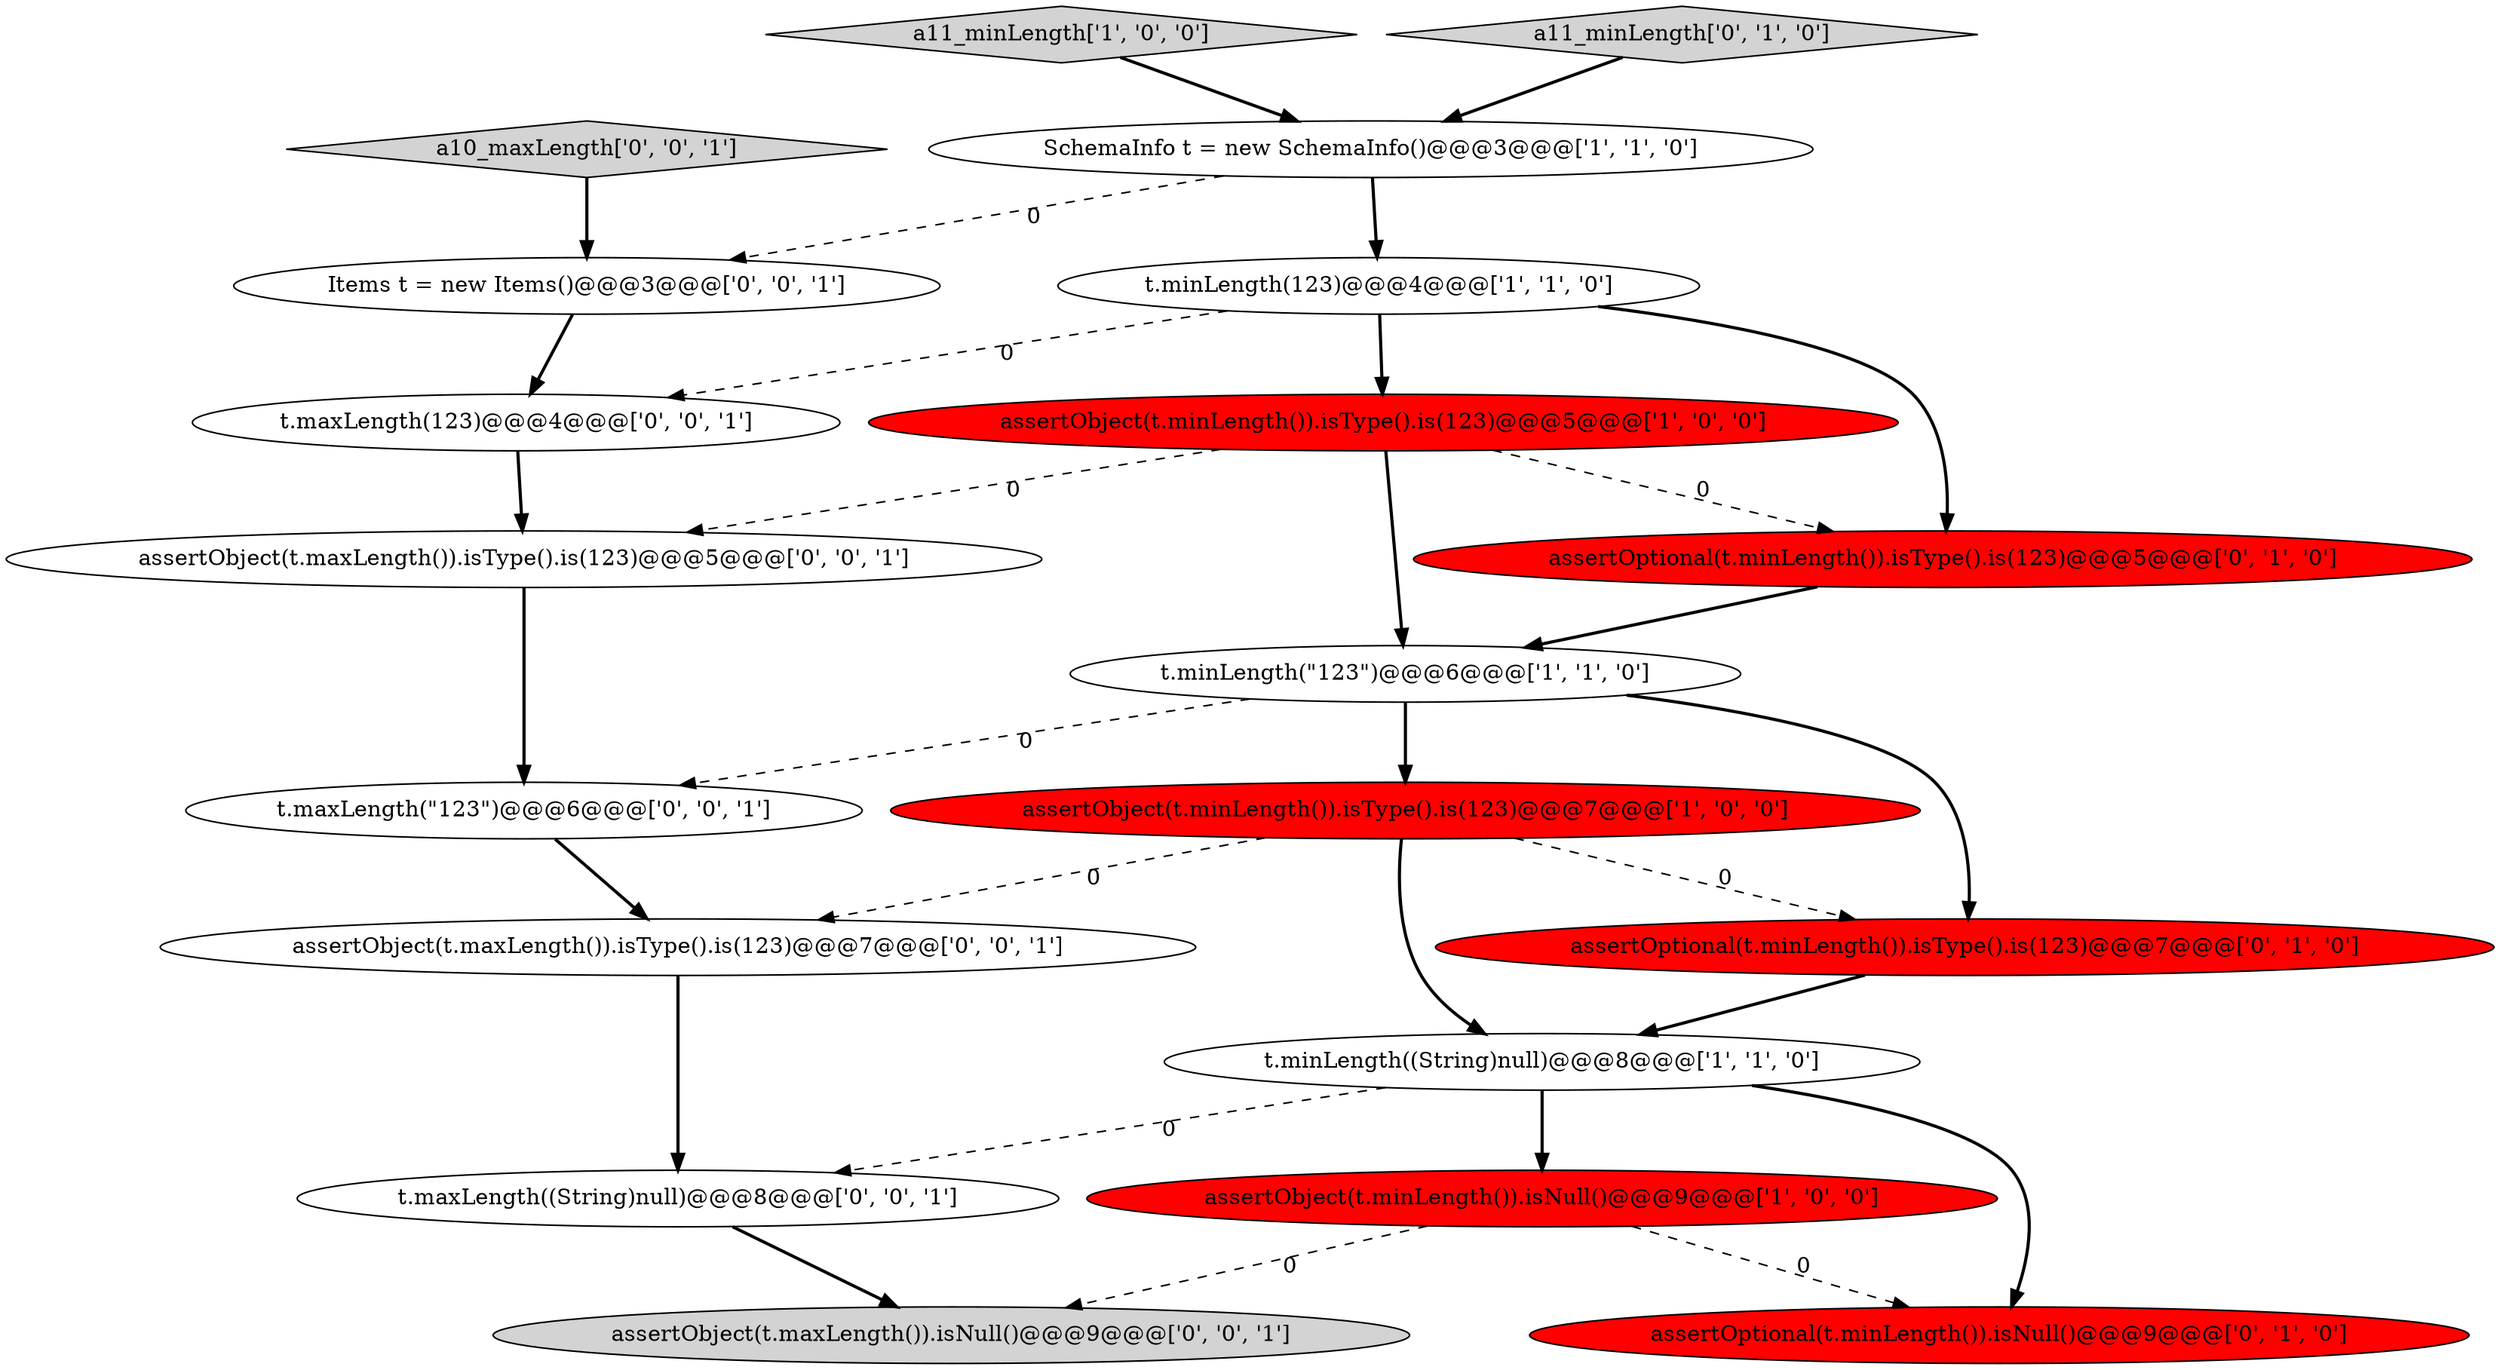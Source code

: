 digraph {
4 [style = filled, label = "assertObject(t.minLength()).isNull()@@@9@@@['1', '0', '0']", fillcolor = red, shape = ellipse image = "AAA1AAABBB1BBB"];
18 [style = filled, label = "t.maxLength(123)@@@4@@@['0', '0', '1']", fillcolor = white, shape = ellipse image = "AAA0AAABBB3BBB"];
2 [style = filled, label = "t.minLength(\"123\")@@@6@@@['1', '1', '0']", fillcolor = white, shape = ellipse image = "AAA0AAABBB1BBB"];
13 [style = filled, label = "t.maxLength(\"123\")@@@6@@@['0', '0', '1']", fillcolor = white, shape = ellipse image = "AAA0AAABBB3BBB"];
1 [style = filled, label = "assertObject(t.minLength()).isType().is(123)@@@7@@@['1', '0', '0']", fillcolor = red, shape = ellipse image = "AAA1AAABBB1BBB"];
5 [style = filled, label = "a11_minLength['1', '0', '0']", fillcolor = lightgray, shape = diamond image = "AAA0AAABBB1BBB"];
7 [style = filled, label = "t.minLength((String)null)@@@8@@@['1', '1', '0']", fillcolor = white, shape = ellipse image = "AAA0AAABBB1BBB"];
11 [style = filled, label = "assertOptional(t.minLength()).isNull()@@@9@@@['0', '1', '0']", fillcolor = red, shape = ellipse image = "AAA1AAABBB2BBB"];
14 [style = filled, label = "assertObject(t.maxLength()).isType().is(123)@@@5@@@['0', '0', '1']", fillcolor = white, shape = ellipse image = "AAA0AAABBB3BBB"];
8 [style = filled, label = "assertOptional(t.minLength()).isType().is(123)@@@7@@@['0', '1', '0']", fillcolor = red, shape = ellipse image = "AAA1AAABBB2BBB"];
16 [style = filled, label = "a10_maxLength['0', '0', '1']", fillcolor = lightgray, shape = diamond image = "AAA0AAABBB3BBB"];
15 [style = filled, label = "t.maxLength((String)null)@@@8@@@['0', '0', '1']", fillcolor = white, shape = ellipse image = "AAA0AAABBB3BBB"];
3 [style = filled, label = "t.minLength(123)@@@4@@@['1', '1', '0']", fillcolor = white, shape = ellipse image = "AAA0AAABBB1BBB"];
17 [style = filled, label = "assertObject(t.maxLength()).isType().is(123)@@@7@@@['0', '0', '1']", fillcolor = white, shape = ellipse image = "AAA0AAABBB3BBB"];
9 [style = filled, label = "assertOptional(t.minLength()).isType().is(123)@@@5@@@['0', '1', '0']", fillcolor = red, shape = ellipse image = "AAA1AAABBB2BBB"];
19 [style = filled, label = "assertObject(t.maxLength()).isNull()@@@9@@@['0', '0', '1']", fillcolor = lightgray, shape = ellipse image = "AAA0AAABBB3BBB"];
10 [style = filled, label = "a11_minLength['0', '1', '0']", fillcolor = lightgray, shape = diamond image = "AAA0AAABBB2BBB"];
0 [style = filled, label = "SchemaInfo t = new SchemaInfo()@@@3@@@['1', '1', '0']", fillcolor = white, shape = ellipse image = "AAA0AAABBB1BBB"];
12 [style = filled, label = "Items t = new Items()@@@3@@@['0', '0', '1']", fillcolor = white, shape = ellipse image = "AAA0AAABBB3BBB"];
6 [style = filled, label = "assertObject(t.minLength()).isType().is(123)@@@5@@@['1', '0', '0']", fillcolor = red, shape = ellipse image = "AAA1AAABBB1BBB"];
0->3 [style = bold, label=""];
7->11 [style = bold, label=""];
9->2 [style = bold, label=""];
2->1 [style = bold, label=""];
3->18 [style = dashed, label="0"];
6->9 [style = dashed, label="0"];
3->6 [style = bold, label=""];
7->4 [style = bold, label=""];
0->12 [style = dashed, label="0"];
6->14 [style = dashed, label="0"];
15->19 [style = bold, label=""];
1->7 [style = bold, label=""];
8->7 [style = bold, label=""];
6->2 [style = bold, label=""];
3->9 [style = bold, label=""];
13->17 [style = bold, label=""];
1->17 [style = dashed, label="0"];
5->0 [style = bold, label=""];
2->13 [style = dashed, label="0"];
10->0 [style = bold, label=""];
12->18 [style = bold, label=""];
17->15 [style = bold, label=""];
7->15 [style = dashed, label="0"];
4->19 [style = dashed, label="0"];
1->8 [style = dashed, label="0"];
14->13 [style = bold, label=""];
4->11 [style = dashed, label="0"];
16->12 [style = bold, label=""];
18->14 [style = bold, label=""];
2->8 [style = bold, label=""];
}
